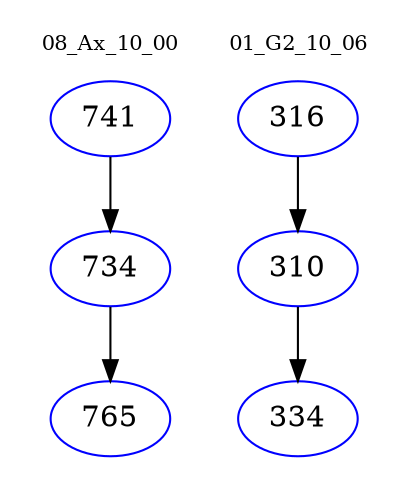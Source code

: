 digraph{
subgraph cluster_0 {
color = white
label = "08_Ax_10_00";
fontsize=10;
T0_741 [label="741", color="blue"]
T0_741 -> T0_734 [color="black"]
T0_734 [label="734", color="blue"]
T0_734 -> T0_765 [color="black"]
T0_765 [label="765", color="blue"]
}
subgraph cluster_1 {
color = white
label = "01_G2_10_06";
fontsize=10;
T1_316 [label="316", color="blue"]
T1_316 -> T1_310 [color="black"]
T1_310 [label="310", color="blue"]
T1_310 -> T1_334 [color="black"]
T1_334 [label="334", color="blue"]
}
}
